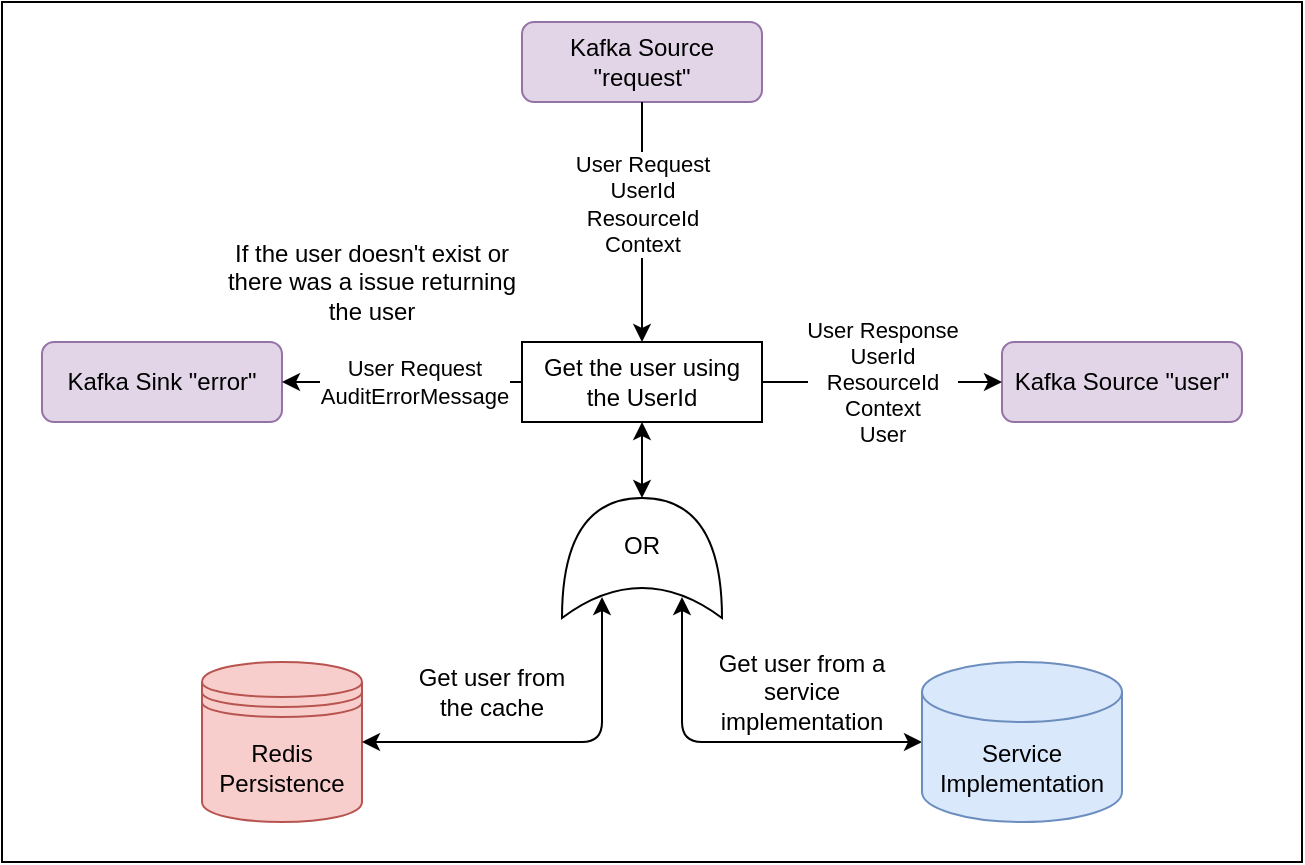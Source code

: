 <mxfile version="14.4.9" type="device"><diagram id="DdMR5nRGpSJn8HT7XxAo" name="Page-1"><mxGraphModel dx="1426" dy="794" grid="1" gridSize="10" guides="1" tooltips="1" connect="1" arrows="1" fold="1" page="1" pageScale="1" pageWidth="827" pageHeight="1169" math="0" shadow="0"><root><mxCell id="0"/><mxCell id="1" parent="0"/><mxCell id="x2b0yPsBjHddbLhoMNGu-13" value="" style="rounded=0;whiteSpace=wrap;html=1;" vertex="1" parent="1"><mxGeometry x="140" y="30" width="650" height="430" as="geometry"/></mxCell><mxCell id="6e5NcpTGGkbCfKrbYcaW-2" value="&lt;span&gt;Kafka Source &quot;request&quot;&lt;/span&gt;" style="rounded=1;whiteSpace=wrap;html=1;fillColor=#e1d5e7;strokeColor=#9673a6;" parent="1" vertex="1"><mxGeometry x="400" y="40" width="120" height="40" as="geometry"/></mxCell><mxCell id="6e5NcpTGGkbCfKrbYcaW-3" value="&lt;span&gt;Kafka Source &quot;user&quot;&lt;/span&gt;" style="rounded=1;whiteSpace=wrap;html=1;fillColor=#e1d5e7;strokeColor=#9673a6;" parent="1" vertex="1"><mxGeometry x="640" y="200" width="120" height="40" as="geometry"/></mxCell><mxCell id="6e5NcpTGGkbCfKrbYcaW-4" value="Kafka Sink &quot;error&quot;" style="rounded=1;whiteSpace=wrap;html=1;fillColor=#e1d5e7;strokeColor=#9673a6;" parent="1" vertex="1"><mxGeometry x="160" y="200" width="120" height="40" as="geometry"/></mxCell><mxCell id="6e5NcpTGGkbCfKrbYcaW-7" value="Get the user using the UserId" style="rounded=0;whiteSpace=wrap;html=1;" parent="1" vertex="1"><mxGeometry x="400" y="200" width="120" height="40" as="geometry"/></mxCell><mxCell id="6e5NcpTGGkbCfKrbYcaW-8" value="" style="endArrow=classic;html=1;exitX=0.5;exitY=1;exitDx=0;exitDy=0;" parent="1" source="6e5NcpTGGkbCfKrbYcaW-2" target="6e5NcpTGGkbCfKrbYcaW-7" edge="1"><mxGeometry width="50" height="50" relative="1" as="geometry"><mxPoint x="310" y="300" as="sourcePoint"/><mxPoint x="360" y="250" as="targetPoint"/></mxGeometry></mxCell><mxCell id="6e5NcpTGGkbCfKrbYcaW-9" value="User Request&lt;br&gt;UserId&lt;br&gt;ResourceId&lt;br&gt;Context" style="edgeLabel;html=1;align=center;verticalAlign=middle;resizable=0;points=[];" parent="6e5NcpTGGkbCfKrbYcaW-8" vertex="1" connectable="0"><mxGeometry x="0.04" relative="1" as="geometry"><mxPoint y="-12" as="offset"/></mxGeometry></mxCell><mxCell id="6e5NcpTGGkbCfKrbYcaW-15" value="" style="endArrow=classic;html=1;exitX=1;exitY=0.5;exitDx=0;exitDy=0;entryX=0;entryY=0.5;entryDx=0;entryDy=0;" parent="1" source="6e5NcpTGGkbCfKrbYcaW-7" target="6e5NcpTGGkbCfKrbYcaW-3" edge="1"><mxGeometry width="50" height="50" relative="1" as="geometry"><mxPoint x="390" y="260" as="sourcePoint"/><mxPoint x="620" y="220" as="targetPoint"/></mxGeometry></mxCell><mxCell id="fgl00_PuPxQVnSJDjyZL-10" value="User Response&lt;br&gt;UserId&lt;br&gt;ResourceId&lt;br&gt;Context&lt;br&gt;User" style="edgeLabel;html=1;align=center;verticalAlign=middle;resizable=0;points=[];" parent="6e5NcpTGGkbCfKrbYcaW-15" vertex="1" connectable="0"><mxGeometry x="0.183" y="1" relative="1" as="geometry"><mxPoint x="-11" y="1" as="offset"/></mxGeometry></mxCell><mxCell id="6e5NcpTGGkbCfKrbYcaW-16" value="" style="endArrow=classic;html=1;entryX=1;entryY=0.5;entryDx=0;entryDy=0;exitX=0;exitY=0.5;exitDx=0;exitDy=0;" parent="1" source="6e5NcpTGGkbCfKrbYcaW-7" target="6e5NcpTGGkbCfKrbYcaW-4" edge="1"><mxGeometry width="50" height="50" relative="1" as="geometry"><mxPoint x="560" y="219.5" as="sourcePoint"/><mxPoint x="440" y="219.5" as="targetPoint"/></mxGeometry></mxCell><mxCell id="fgl00_PuPxQVnSJDjyZL-11" value="User Request&lt;br&gt;AuditErrorMessage&lt;br&gt;" style="edgeLabel;html=1;align=center;verticalAlign=middle;resizable=0;points=[];" parent="6e5NcpTGGkbCfKrbYcaW-16" vertex="1" connectable="0"><mxGeometry x="0.1" y="-1" relative="1" as="geometry"><mxPoint x="12" y="1" as="offset"/></mxGeometry></mxCell><mxCell id="6e5NcpTGGkbCfKrbYcaW-18" value="" style="endArrow=classic;startArrow=classic;html=1;entryX=0.175;entryY=0.75;entryDx=0;entryDy=0;entryPerimeter=0;exitX=0;exitY=0.5;exitDx=0;exitDy=0;exitPerimeter=0;" parent="1" target="x2b0yPsBjHddbLhoMNGu-2" edge="1" source="fgl00_PuPxQVnSJDjyZL-9"><mxGeometry width="50" height="50" relative="1" as="geometry"><mxPoint x="680" y="320" as="sourcePoint"/><mxPoint x="530" y="320" as="targetPoint"/><Array as="points"><mxPoint x="480" y="400"/></Array></mxGeometry></mxCell><mxCell id="fgl00_PuPxQVnSJDjyZL-1" value="&lt;div&gt;&lt;span&gt;Redis&lt;/span&gt;&lt;/div&gt;&lt;div&gt;&lt;span&gt;Persistence&lt;/span&gt;&lt;/div&gt;" style="shape=datastore;whiteSpace=wrap;html=1;labelBackgroundColor=none;fillColor=#f8cecc;strokeColor=#b85450;" parent="1" vertex="1"><mxGeometry x="240" y="360" width="80" height="80" as="geometry"/></mxCell><mxCell id="fgl00_PuPxQVnSJDjyZL-3" value="Get user from the cache" style="text;html=1;strokeColor=none;fillColor=none;align=center;verticalAlign=middle;whiteSpace=wrap;rounded=0;" parent="1" vertex="1"><mxGeometry x="340" y="360" width="90" height="30" as="geometry"/></mxCell><mxCell id="fgl00_PuPxQVnSJDjyZL-8" value="Get user from a service implementation" style="text;html=1;strokeColor=none;fillColor=none;align=center;verticalAlign=middle;whiteSpace=wrap;rounded=0;" parent="1" vertex="1"><mxGeometry x="490" y="360" width="100" height="30" as="geometry"/></mxCell><mxCell id="fgl00_PuPxQVnSJDjyZL-9" value="Service Implementation" style="shape=cylinder3;whiteSpace=wrap;html=1;boundedLbl=1;backgroundOutline=1;size=15;fillColor=#dae8fc;strokeColor=#6c8ebf;" parent="1" vertex="1"><mxGeometry x="600" y="360" width="100" height="80" as="geometry"/></mxCell><mxCell id="x2b0yPsBjHddbLhoMNGu-2" value="" style="shape=xor;whiteSpace=wrap;html=1;rotation=-90;" vertex="1" parent="1"><mxGeometry x="430" y="268" width="60" height="80" as="geometry"/></mxCell><mxCell id="x2b0yPsBjHddbLhoMNGu-5" value="" style="endArrow=classic;startArrow=classic;html=1;entryX=0.175;entryY=0.25;entryDx=0;entryDy=0;entryPerimeter=0;exitX=1;exitY=0.5;exitDx=0;exitDy=0;" edge="1" parent="1" source="fgl00_PuPxQVnSJDjyZL-1" target="x2b0yPsBjHddbLhoMNGu-2"><mxGeometry width="50" height="50" relative="1" as="geometry"><mxPoint x="390" y="430" as="sourcePoint"/><mxPoint x="440" y="380" as="targetPoint"/><Array as="points"><mxPoint x="440" y="400"/></Array></mxGeometry></mxCell><mxCell id="x2b0yPsBjHddbLhoMNGu-6" value="" style="endArrow=classic;startArrow=classic;html=1;entryX=0.5;entryY=1;entryDx=0;entryDy=0;" edge="1" parent="1" source="x2b0yPsBjHddbLhoMNGu-2" target="6e5NcpTGGkbCfKrbYcaW-7"><mxGeometry width="50" height="50" relative="1" as="geometry"><mxPoint x="390" y="430" as="sourcePoint"/><mxPoint x="440" y="380" as="targetPoint"/></mxGeometry></mxCell><mxCell id="x2b0yPsBjHddbLhoMNGu-7" value="OR" style="text;html=1;strokeColor=none;fillColor=none;align=center;verticalAlign=middle;whiteSpace=wrap;rounded=0;" vertex="1" parent="1"><mxGeometry x="440" y="292" width="40" height="20" as="geometry"/></mxCell><mxCell id="x2b0yPsBjHddbLhoMNGu-9" value="If the user doesn't exist or there was a issue returning the user" style="text;html=1;strokeColor=none;fillColor=none;align=center;verticalAlign=middle;whiteSpace=wrap;rounded=0;" vertex="1" parent="1"><mxGeometry x="250" y="140" width="150" height="60" as="geometry"/></mxCell></root></mxGraphModel></diagram></mxfile>